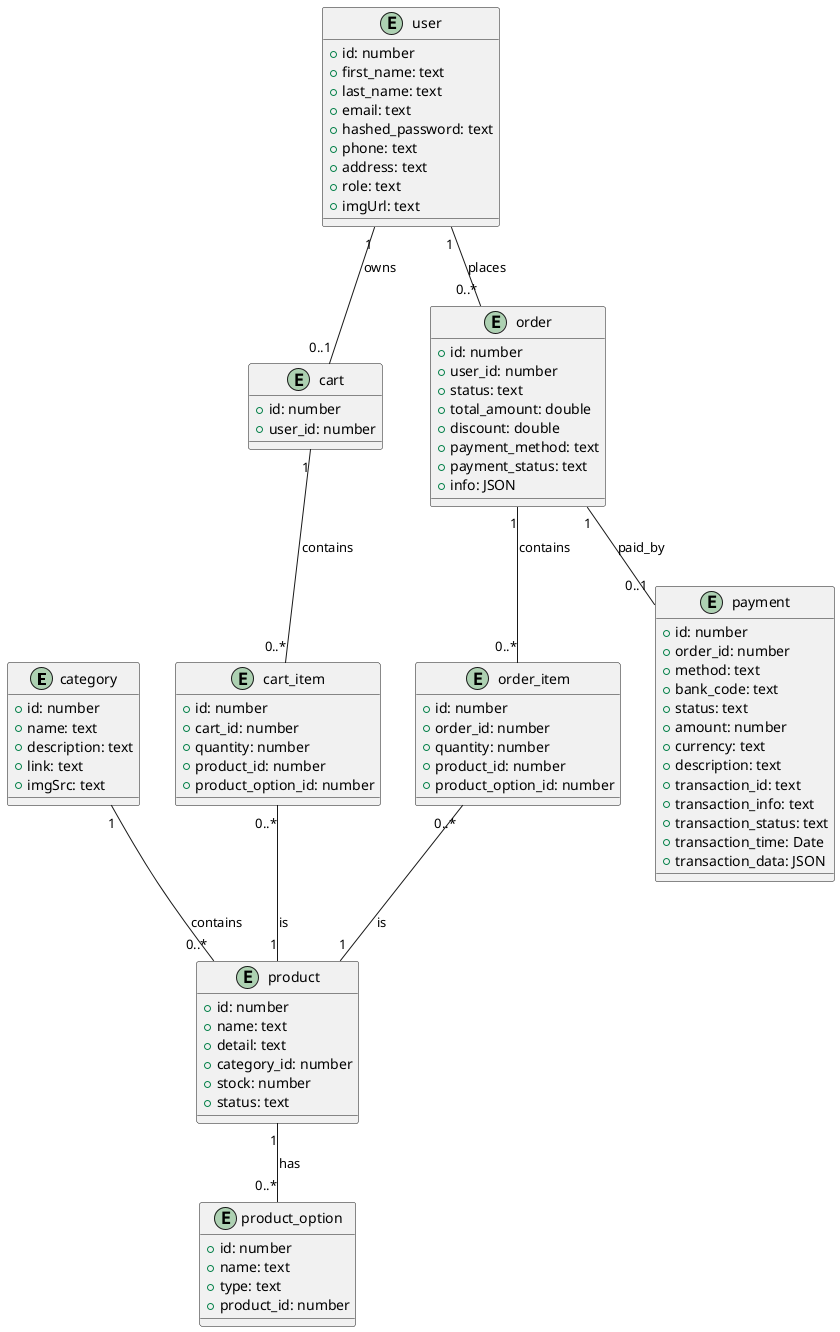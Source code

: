 @startuml class_diagram
entity category {
  +id: number
  +name: text
  +description: text
  +link: text
  +imgSrc: text
}

entity product {
  +id: number
  +name: text
  +detail: text
  +category_id: number
  +stock: number
  +status: text
}

entity product_option {
  +id: number
  +name: text
  +type: text
  +product_id: number
}

entity cart {
  +id: number
  +user_id: number
}

entity cart_item {
  +id: number
  +cart_id: number
  +quantity: number
  +product_id: number
  +product_option_id: number
}

entity user {
  +id: number
  +first_name: text
  +last_name: text
  +email: text
  +hashed_password: text
  +phone: text
  +address: text
  +role: text
  +imgUrl: text
}

entity order {
  +id: number
  +user_id: number
  +status: text
  +total_amount: double
  +discount: double
  +payment_method: text
  +payment_status: text
  +info: JSON
}

entity order_item {
  +id: number
  +order_id: number
  +quantity: number
  +product_id: number
  +product_option_id: number
}

entity payment {
  +id: number
  +order_id: number
  +method: text
  +bank_code: text
  +status: text
  +amount: number
  +currency: text
  +description: text
  +transaction_id: text
  +transaction_info: text
  +transaction_status: text
  +transaction_time: Date
  +transaction_data: JSON
}

' Các mối quan hệ
category "1" -- "0..*" product : contains
cart "1" -- "0..*" cart_item : contains
user "1" -- "0..*" order : places
user "1" -- "0..1" cart : owns
order "1" -- "0..*" order_item : contains
order "1" -- "0..1" payment : paid_by
product "1" -- "0..*" product_option : has
cart_item "0..*" -- "1" product : is
order_item "0..*" -- "1" product : is
@enduml